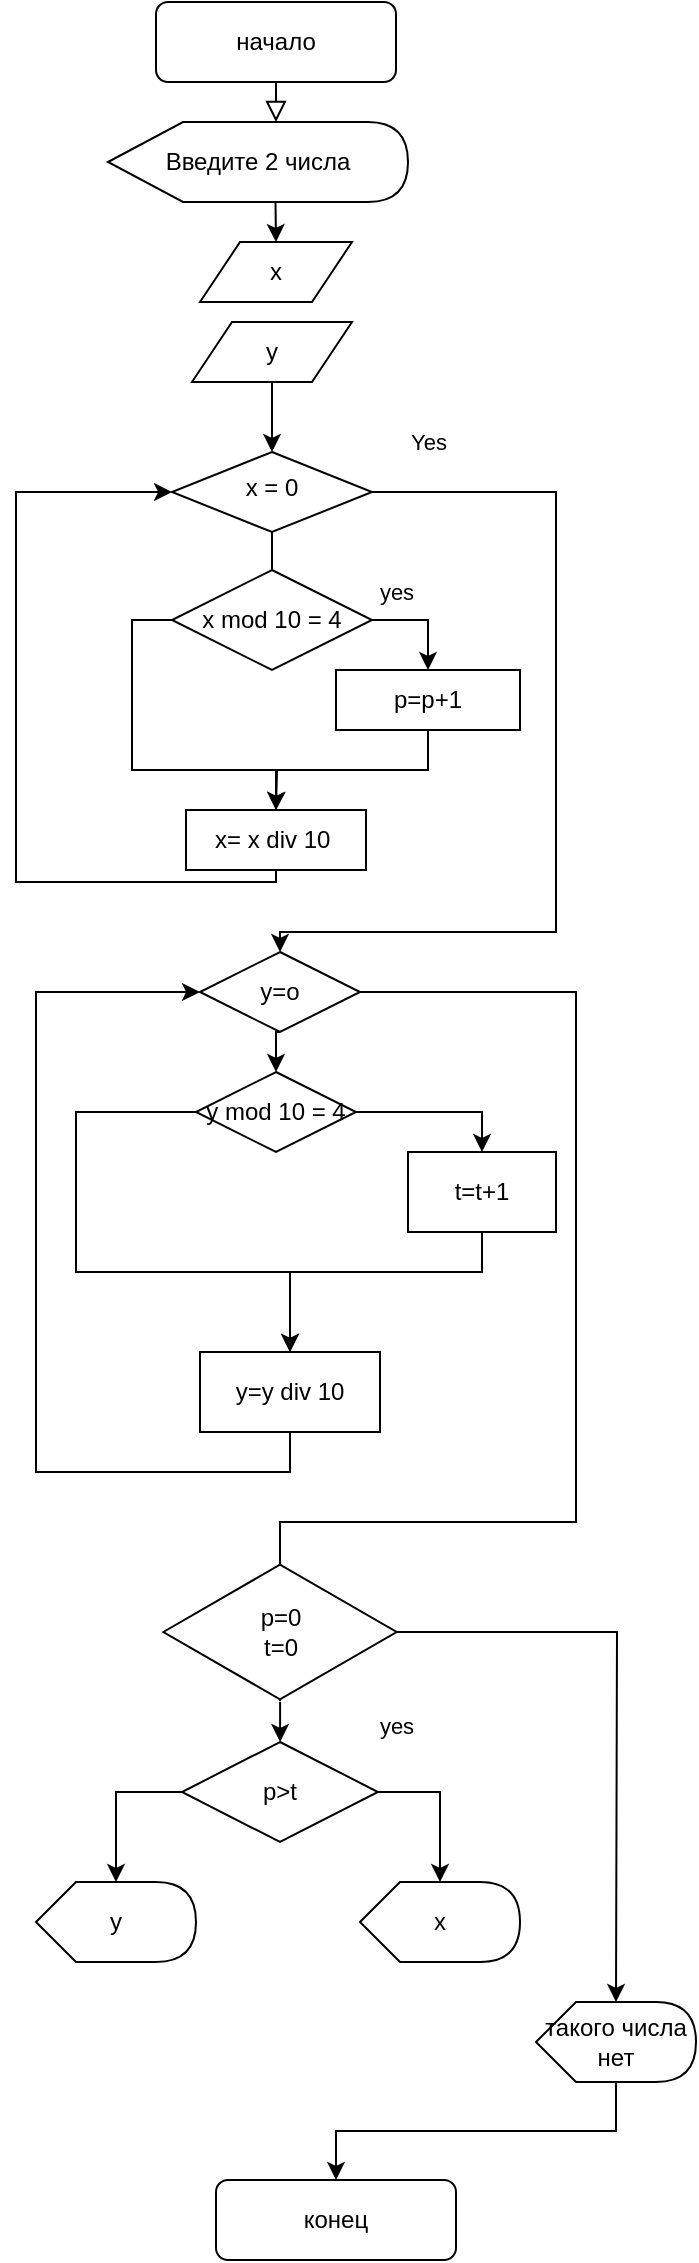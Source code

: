 <mxfile version="13.9.9" type="device"><diagram id="C5RBs43oDa-KdzZeNtuy" name="Page-1"><mxGraphModel dx="1024" dy="592" grid="1" gridSize="10" guides="1" tooltips="1" connect="1" arrows="1" fold="1" page="1" pageScale="1" pageWidth="827" pageHeight="1169" math="0" shadow="0"><root><mxCell id="WIyWlLk6GJQsqaUBKTNV-0"/><mxCell id="WIyWlLk6GJQsqaUBKTNV-1" parent="WIyWlLk6GJQsqaUBKTNV-0"/><mxCell id="WIyWlLk6GJQsqaUBKTNV-2" value="" style="rounded=0;html=1;jettySize=auto;orthogonalLoop=1;fontSize=11;endArrow=block;endFill=0;endSize=8;strokeWidth=1;shadow=0;labelBackgroundColor=none;edgeStyle=orthogonalEdgeStyle;entryX=0;entryY=0;entryDx=83.75;entryDy=0;entryPerimeter=0;" parent="WIyWlLk6GJQsqaUBKTNV-1" source="WIyWlLk6GJQsqaUBKTNV-3" target="NYhoprBZ1MaQNnuGmSj5-0" edge="1"><mxGeometry relative="1" as="geometry"/></mxCell><mxCell id="WIyWlLk6GJQsqaUBKTNV-3" value="начало" style="rounded=1;whiteSpace=wrap;html=1;fontSize=12;glass=0;strokeWidth=1;shadow=0;" parent="WIyWlLk6GJQsqaUBKTNV-1" vertex="1"><mxGeometry x="160" y="80" width="120" height="40" as="geometry"/></mxCell><mxCell id="NYhoprBZ1MaQNnuGmSj5-10" style="edgeStyle=orthogonalEdgeStyle;rounded=0;orthogonalLoop=1;jettySize=auto;html=1;exitX=1;exitY=0.5;exitDx=0;exitDy=0;entryX=0.5;entryY=0;entryDx=0;entryDy=0;" edge="1" parent="WIyWlLk6GJQsqaUBKTNV-1" source="WIyWlLk6GJQsqaUBKTNV-6" target="NYhoprBZ1MaQNnuGmSj5-21"><mxGeometry relative="1" as="geometry"><mxPoint x="218" y="575" as="targetPoint"/><Array as="points"><mxPoint x="360" y="325"/><mxPoint x="360" y="545"/><mxPoint x="222" y="545"/></Array></mxGeometry></mxCell><mxCell id="NYhoprBZ1MaQNnuGmSj5-11" value="Yes" style="edgeLabel;html=1;align=center;verticalAlign=middle;resizable=0;points=[];" vertex="1" connectable="0" parent="NYhoprBZ1MaQNnuGmSj5-10"><mxGeometry x="-0.554" y="-1" relative="1" as="geometry"><mxPoint x="-63" y="-36" as="offset"/></mxGeometry></mxCell><mxCell id="NYhoprBZ1MaQNnuGmSj5-12" style="edgeStyle=orthogonalEdgeStyle;rounded=0;orthogonalLoop=1;jettySize=auto;html=1;exitX=0.5;exitY=1;exitDx=0;exitDy=0;" edge="1" parent="WIyWlLk6GJQsqaUBKTNV-1" source="WIyWlLk6GJQsqaUBKTNV-6"><mxGeometry relative="1" as="geometry"><mxPoint x="218" y="385" as="targetPoint"/></mxGeometry></mxCell><mxCell id="WIyWlLk6GJQsqaUBKTNV-6" value="x = 0" style="rhombus;whiteSpace=wrap;html=1;shadow=0;fontFamily=Helvetica;fontSize=12;align=center;strokeWidth=1;spacing=6;spacingTop=-4;" parent="WIyWlLk6GJQsqaUBKTNV-1" vertex="1"><mxGeometry x="168" y="305" width="100" height="40" as="geometry"/></mxCell><mxCell id="WIyWlLk6GJQsqaUBKTNV-7" value="конец" style="rounded=1;whiteSpace=wrap;html=1;fontSize=12;glass=0;strokeWidth=1;shadow=0;" parent="WIyWlLk6GJQsqaUBKTNV-1" vertex="1"><mxGeometry x="190" y="1169" width="120" height="40" as="geometry"/></mxCell><mxCell id="NYhoprBZ1MaQNnuGmSj5-1" style="edgeStyle=orthogonalEdgeStyle;rounded=0;orthogonalLoop=1;jettySize=auto;html=1;exitX=0;exitY=0;exitDx=83.75;exitDy=40;exitPerimeter=0;entryX=0.5;entryY=0;entryDx=0;entryDy=0;" edge="1" parent="WIyWlLk6GJQsqaUBKTNV-1" source="NYhoprBZ1MaQNnuGmSj5-0" target="NYhoprBZ1MaQNnuGmSj5-3"><mxGeometry relative="1" as="geometry"><mxPoint x="390" y="160" as="targetPoint"/></mxGeometry></mxCell><mxCell id="NYhoprBZ1MaQNnuGmSj5-0" value="Введите 2 числа" style="shape=display;whiteSpace=wrap;html=1;" vertex="1" parent="WIyWlLk6GJQsqaUBKTNV-1"><mxGeometry x="136" y="140" width="150" height="40" as="geometry"/></mxCell><mxCell id="NYhoprBZ1MaQNnuGmSj5-3" value="x" style="shape=parallelogram;perimeter=parallelogramPerimeter;whiteSpace=wrap;html=1;fixedSize=1;" vertex="1" parent="WIyWlLk6GJQsqaUBKTNV-1"><mxGeometry x="182" y="200" width="76" height="30" as="geometry"/></mxCell><mxCell id="NYhoprBZ1MaQNnuGmSj5-6" style="edgeStyle=orthogonalEdgeStyle;rounded=0;orthogonalLoop=1;jettySize=auto;html=1;exitX=0.5;exitY=1;exitDx=0;exitDy=0;entryX=0.5;entryY=0;entryDx=0;entryDy=0;" edge="1" parent="WIyWlLk6GJQsqaUBKTNV-1" source="NYhoprBZ1MaQNnuGmSj5-5" target="WIyWlLk6GJQsqaUBKTNV-6"><mxGeometry relative="1" as="geometry"/></mxCell><mxCell id="NYhoprBZ1MaQNnuGmSj5-5" value="y" style="shape=parallelogram;perimeter=parallelogramPerimeter;whiteSpace=wrap;html=1;fixedSize=1;" vertex="1" parent="WIyWlLk6GJQsqaUBKTNV-1"><mxGeometry x="178" y="240" width="80" height="30" as="geometry"/></mxCell><mxCell id="NYhoprBZ1MaQNnuGmSj5-20" style="edgeStyle=orthogonalEdgeStyle;rounded=0;orthogonalLoop=1;jettySize=auto;html=1;entryX=0;entryY=0.5;entryDx=0;entryDy=0;" edge="1" parent="WIyWlLk6GJQsqaUBKTNV-1" source="NYhoprBZ1MaQNnuGmSj5-8" target="WIyWlLk6GJQsqaUBKTNV-6"><mxGeometry relative="1" as="geometry"><Array as="points"><mxPoint x="90" y="520"/><mxPoint x="90" y="325"/></Array></mxGeometry></mxCell><mxCell id="NYhoprBZ1MaQNnuGmSj5-8" value="x= x div 10&amp;nbsp;" style="rounded=0;whiteSpace=wrap;html=1;" vertex="1" parent="WIyWlLk6GJQsqaUBKTNV-1"><mxGeometry x="175" y="484" width="90" height="30" as="geometry"/></mxCell><mxCell id="NYhoprBZ1MaQNnuGmSj5-16" style="edgeStyle=orthogonalEdgeStyle;rounded=0;orthogonalLoop=1;jettySize=auto;html=1;exitX=0.5;exitY=1;exitDx=0;exitDy=0;" edge="1" parent="WIyWlLk6GJQsqaUBKTNV-1" source="NYhoprBZ1MaQNnuGmSj5-9"><mxGeometry relative="1" as="geometry"><mxPoint x="220" y="484" as="targetPoint"/></mxGeometry></mxCell><mxCell id="NYhoprBZ1MaQNnuGmSj5-9" value="p=p+1" style="rounded=0;whiteSpace=wrap;html=1;" vertex="1" parent="WIyWlLk6GJQsqaUBKTNV-1"><mxGeometry x="250" y="414" width="92" height="30" as="geometry"/></mxCell><mxCell id="NYhoprBZ1MaQNnuGmSj5-14" style="edgeStyle=orthogonalEdgeStyle;rounded=0;orthogonalLoop=1;jettySize=auto;html=1;exitX=1;exitY=0.5;exitDx=0;exitDy=0;entryX=0.5;entryY=0;entryDx=0;entryDy=0;" edge="1" parent="WIyWlLk6GJQsqaUBKTNV-1" source="NYhoprBZ1MaQNnuGmSj5-13" target="NYhoprBZ1MaQNnuGmSj5-9"><mxGeometry relative="1" as="geometry"><mxPoint x="240" y="454" as="targetPoint"/></mxGeometry></mxCell><mxCell id="NYhoprBZ1MaQNnuGmSj5-15" value="yes" style="edgeLabel;html=1;align=center;verticalAlign=middle;resizable=0;points=[];" vertex="1" connectable="0" parent="NYhoprBZ1MaQNnuGmSj5-14"><mxGeometry x="-0.624" y="1" relative="1" as="geometry"><mxPoint x="2" y="-13" as="offset"/></mxGeometry></mxCell><mxCell id="NYhoprBZ1MaQNnuGmSj5-17" style="edgeStyle=orthogonalEdgeStyle;rounded=0;orthogonalLoop=1;jettySize=auto;html=1;exitX=0;exitY=0.5;exitDx=0;exitDy=0;" edge="1" parent="WIyWlLk6GJQsqaUBKTNV-1" source="NYhoprBZ1MaQNnuGmSj5-13"><mxGeometry relative="1" as="geometry"><mxPoint x="220" y="484" as="targetPoint"/><Array as="points"><mxPoint x="148" y="389"/><mxPoint x="148" y="464"/><mxPoint x="220" y="464"/></Array></mxGeometry></mxCell><mxCell id="NYhoprBZ1MaQNnuGmSj5-13" value="x mod 10 = 4" style="rhombus;whiteSpace=wrap;html=1;" vertex="1" parent="WIyWlLk6GJQsqaUBKTNV-1"><mxGeometry x="168" y="364" width="100" height="50" as="geometry"/></mxCell><mxCell id="NYhoprBZ1MaQNnuGmSj5-32" style="edgeStyle=orthogonalEdgeStyle;rounded=0;orthogonalLoop=1;jettySize=auto;html=1;exitX=0.5;exitY=1;exitDx=0;exitDy=0;entryX=0.5;entryY=0;entryDx=0;entryDy=0;" edge="1" parent="WIyWlLk6GJQsqaUBKTNV-1" source="NYhoprBZ1MaQNnuGmSj5-21" target="NYhoprBZ1MaQNnuGmSj5-24"><mxGeometry relative="1" as="geometry"/></mxCell><mxCell id="NYhoprBZ1MaQNnuGmSj5-39" style="edgeStyle=orthogonalEdgeStyle;rounded=0;orthogonalLoop=1;jettySize=auto;html=1;exitX=1;exitY=0.5;exitDx=0;exitDy=0;" edge="1" parent="WIyWlLk6GJQsqaUBKTNV-1" source="NYhoprBZ1MaQNnuGmSj5-21"><mxGeometry relative="1" as="geometry"><mxPoint x="222" y="930" as="targetPoint"/><Array as="points"><mxPoint x="370" y="575"/><mxPoint x="370" y="840"/><mxPoint x="222" y="840"/></Array></mxGeometry></mxCell><mxCell id="NYhoprBZ1MaQNnuGmSj5-21" value="y=o" style="rhombus;whiteSpace=wrap;html=1;" vertex="1" parent="WIyWlLk6GJQsqaUBKTNV-1"><mxGeometry x="182" y="555" width="80" height="40" as="geometry"/></mxCell><mxCell id="NYhoprBZ1MaQNnuGmSj5-28" style="edgeStyle=orthogonalEdgeStyle;rounded=0;orthogonalLoop=1;jettySize=auto;html=1;exitX=1;exitY=0.5;exitDx=0;exitDy=0;entryX=0.5;entryY=0;entryDx=0;entryDy=0;" edge="1" parent="WIyWlLk6GJQsqaUBKTNV-1" source="NYhoprBZ1MaQNnuGmSj5-24" target="NYhoprBZ1MaQNnuGmSj5-27"><mxGeometry relative="1" as="geometry"><mxPoint x="260" y="605" as="sourcePoint"/></mxGeometry></mxCell><mxCell id="NYhoprBZ1MaQNnuGmSj5-29" style="edgeStyle=orthogonalEdgeStyle;rounded=0;orthogonalLoop=1;jettySize=auto;html=1;exitX=0;exitY=0.5;exitDx=0;exitDy=0;entryX=0.5;entryY=0;entryDx=0;entryDy=0;" edge="1" parent="WIyWlLk6GJQsqaUBKTNV-1" source="NYhoprBZ1MaQNnuGmSj5-24" target="NYhoprBZ1MaQNnuGmSj5-26"><mxGeometry relative="1" as="geometry"><mxPoint x="180" y="605" as="sourcePoint"/><mxPoint x="227" y="725" as="targetPoint"/><Array as="points"><mxPoint x="120" y="635"/><mxPoint x="120" y="715"/><mxPoint x="227" y="715"/></Array></mxGeometry></mxCell><mxCell id="NYhoprBZ1MaQNnuGmSj5-24" value="y mod 10 = 4" style="rhombus;whiteSpace=wrap;html=1;" vertex="1" parent="WIyWlLk6GJQsqaUBKTNV-1"><mxGeometry x="180" y="615" width="80" height="40" as="geometry"/></mxCell><mxCell id="NYhoprBZ1MaQNnuGmSj5-31" style="edgeStyle=orthogonalEdgeStyle;rounded=0;orthogonalLoop=1;jettySize=auto;html=1;exitX=0.5;exitY=1;exitDx=0;exitDy=0;entryX=0;entryY=0.5;entryDx=0;entryDy=0;" edge="1" parent="WIyWlLk6GJQsqaUBKTNV-1" source="NYhoprBZ1MaQNnuGmSj5-26" target="NYhoprBZ1MaQNnuGmSj5-21"><mxGeometry relative="1" as="geometry"><mxPoint x="680" y="825" as="targetPoint"/><Array as="points"><mxPoint x="227" y="815"/><mxPoint x="100" y="815"/><mxPoint x="100" y="575"/></Array></mxGeometry></mxCell><mxCell id="NYhoprBZ1MaQNnuGmSj5-26" value="y=y div 10" style="rounded=0;whiteSpace=wrap;html=1;" vertex="1" parent="WIyWlLk6GJQsqaUBKTNV-1"><mxGeometry x="182" y="755" width="90" height="40" as="geometry"/></mxCell><mxCell id="NYhoprBZ1MaQNnuGmSj5-30" style="edgeStyle=orthogonalEdgeStyle;rounded=0;orthogonalLoop=1;jettySize=auto;html=1;entryX=0.5;entryY=0;entryDx=0;entryDy=0;" edge="1" parent="WIyWlLk6GJQsqaUBKTNV-1" source="NYhoprBZ1MaQNnuGmSj5-27" target="NYhoprBZ1MaQNnuGmSj5-26"><mxGeometry relative="1" as="geometry"><Array as="points"><mxPoint x="323" y="715"/><mxPoint x="227" y="715"/></Array></mxGeometry></mxCell><mxCell id="NYhoprBZ1MaQNnuGmSj5-27" value="t=t+1" style="rounded=0;whiteSpace=wrap;html=1;" vertex="1" parent="WIyWlLk6GJQsqaUBKTNV-1"><mxGeometry x="286" y="655" width="74" height="40" as="geometry"/></mxCell><mxCell id="NYhoprBZ1MaQNnuGmSj5-35" value="y" style="shape=display;whiteSpace=wrap;html=1;" vertex="1" parent="WIyWlLk6GJQsqaUBKTNV-1"><mxGeometry x="100" y="1020" width="80" height="40" as="geometry"/></mxCell><mxCell id="NYhoprBZ1MaQNnuGmSj5-42" style="edgeStyle=orthogonalEdgeStyle;rounded=0;orthogonalLoop=1;jettySize=auto;html=1;" edge="1" parent="WIyWlLk6GJQsqaUBKTNV-1" source="NYhoprBZ1MaQNnuGmSj5-38" target="NYhoprBZ1MaQNnuGmSj5-41"><mxGeometry relative="1" as="geometry"/></mxCell><mxCell id="NYhoprBZ1MaQNnuGmSj5-49" style="edgeStyle=orthogonalEdgeStyle;rounded=0;orthogonalLoop=1;jettySize=auto;html=1;" edge="1" parent="WIyWlLk6GJQsqaUBKTNV-1" source="NYhoprBZ1MaQNnuGmSj5-38"><mxGeometry relative="1" as="geometry"><mxPoint x="390" y="1080" as="targetPoint"/></mxGeometry></mxCell><mxCell id="NYhoprBZ1MaQNnuGmSj5-38" value="p=0&lt;br&gt;t=0" style="html=1;whiteSpace=wrap;aspect=fixed;shape=isoRectangle;" vertex="1" parent="WIyWlLk6GJQsqaUBKTNV-1"><mxGeometry x="163.66" y="860" width="116.67" height="70" as="geometry"/></mxCell><mxCell id="NYhoprBZ1MaQNnuGmSj5-43" style="edgeStyle=orthogonalEdgeStyle;rounded=0;orthogonalLoop=1;jettySize=auto;html=1;exitX=1;exitY=0.5;exitDx=0;exitDy=0;entryX=0;entryY=0;entryDx=40;entryDy=0;entryPerimeter=0;" edge="1" parent="WIyWlLk6GJQsqaUBKTNV-1" source="NYhoprBZ1MaQNnuGmSj5-41" target="NYhoprBZ1MaQNnuGmSj5-46"><mxGeometry relative="1" as="geometry"><mxPoint x="350" y="990" as="targetPoint"/></mxGeometry></mxCell><mxCell id="NYhoprBZ1MaQNnuGmSj5-45" value="yes" style="edgeLabel;html=1;align=center;verticalAlign=middle;resizable=0;points=[];" vertex="1" connectable="0" parent="NYhoprBZ1MaQNnuGmSj5-43"><mxGeometry x="-0.245" relative="1" as="geometry"><mxPoint x="-20" y="-33" as="offset"/></mxGeometry></mxCell><mxCell id="NYhoprBZ1MaQNnuGmSj5-48" style="edgeStyle=orthogonalEdgeStyle;rounded=0;orthogonalLoop=1;jettySize=auto;html=1;exitX=0;exitY=0.5;exitDx=0;exitDy=0;entryX=0;entryY=0;entryDx=40;entryDy=0;entryPerimeter=0;" edge="1" parent="WIyWlLk6GJQsqaUBKTNV-1" source="NYhoprBZ1MaQNnuGmSj5-41" target="NYhoprBZ1MaQNnuGmSj5-35"><mxGeometry relative="1" as="geometry"/></mxCell><mxCell id="NYhoprBZ1MaQNnuGmSj5-41" value="p&amp;gt;t" style="rhombus;whiteSpace=wrap;html=1;" vertex="1" parent="WIyWlLk6GJQsqaUBKTNV-1"><mxGeometry x="173" y="950" width="98" height="50" as="geometry"/></mxCell><mxCell id="NYhoprBZ1MaQNnuGmSj5-46" value="x" style="shape=display;whiteSpace=wrap;html=1;" vertex="1" parent="WIyWlLk6GJQsqaUBKTNV-1"><mxGeometry x="262" y="1020" width="80" height="40" as="geometry"/></mxCell><mxCell id="NYhoprBZ1MaQNnuGmSj5-51" style="edgeStyle=orthogonalEdgeStyle;rounded=0;orthogonalLoop=1;jettySize=auto;html=1;exitX=0;exitY=0;exitDx=40;exitDy=40;exitPerimeter=0;entryX=0.5;entryY=0;entryDx=0;entryDy=0;" edge="1" parent="WIyWlLk6GJQsqaUBKTNV-1" source="NYhoprBZ1MaQNnuGmSj5-50" target="WIyWlLk6GJQsqaUBKTNV-7"><mxGeometry relative="1" as="geometry"/></mxCell><mxCell id="NYhoprBZ1MaQNnuGmSj5-50" value="такого числа нет" style="shape=display;whiteSpace=wrap;html=1;" vertex="1" parent="WIyWlLk6GJQsqaUBKTNV-1"><mxGeometry x="350" y="1080" width="80" height="40" as="geometry"/></mxCell></root></mxGraphModel></diagram></mxfile>